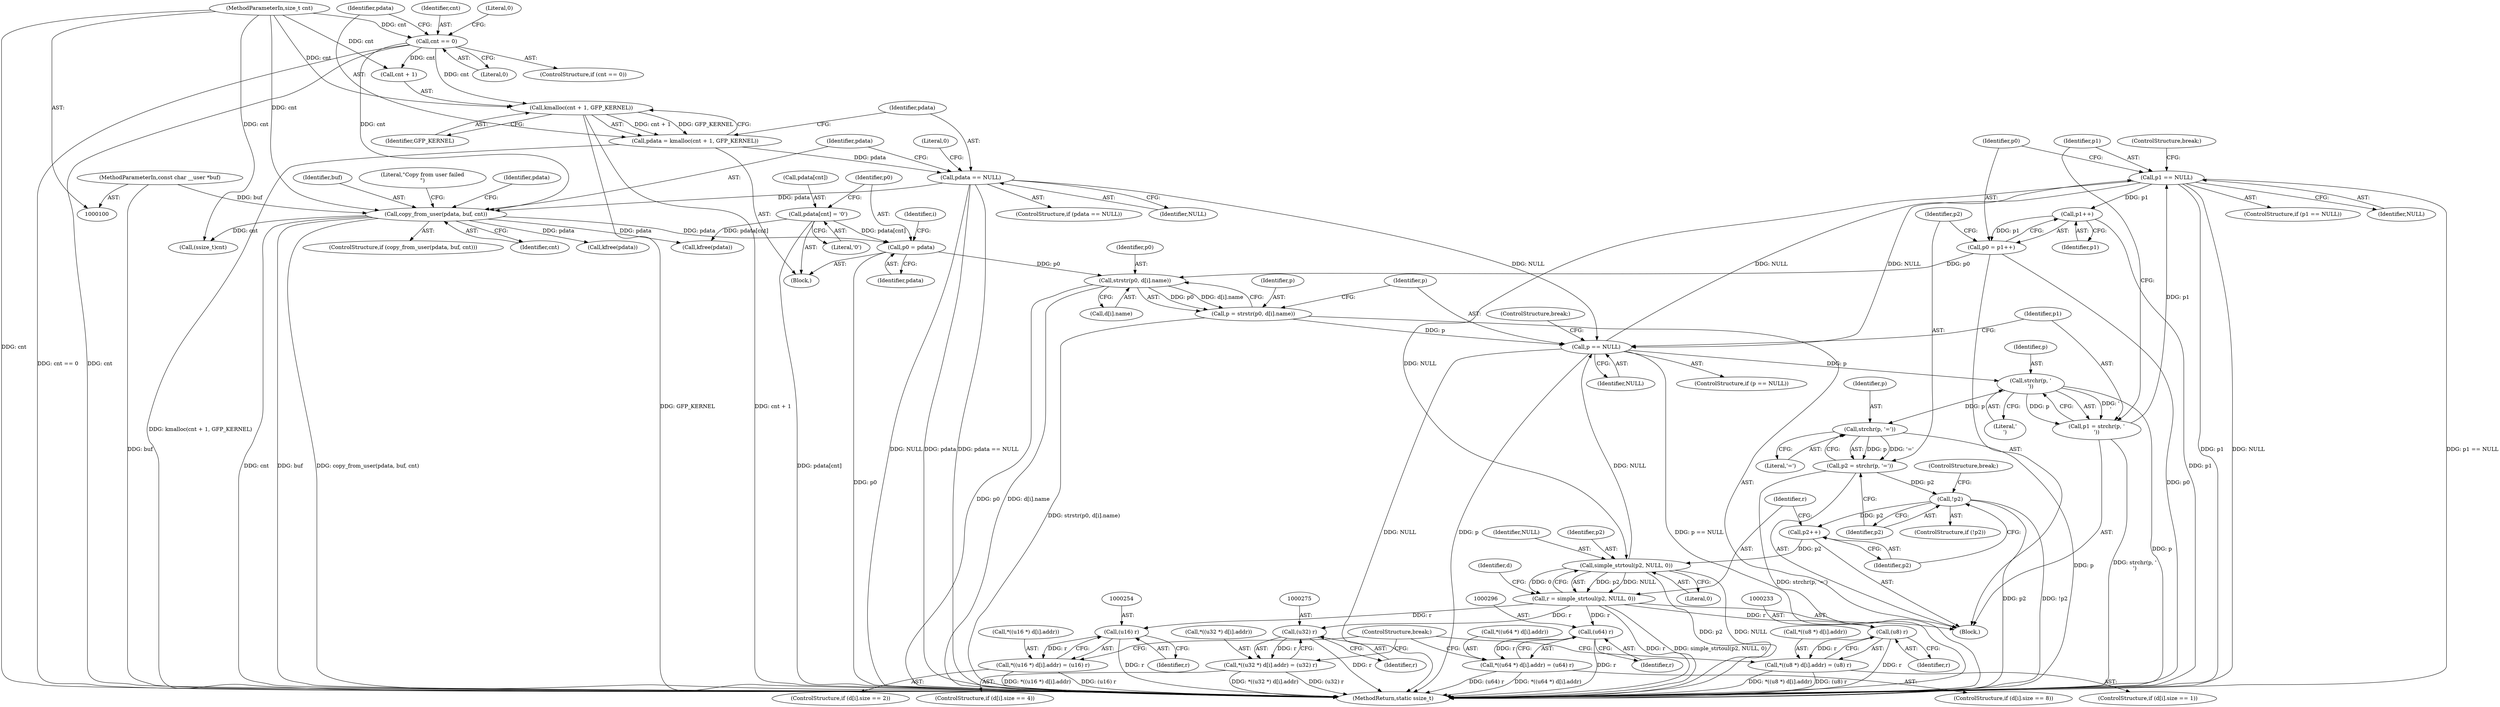 digraph "0_linux_a497e47d4aec37aaf8f13509f3ef3d1f6a717d88@pointer" {
"1000190" [label="(Call,p1 == NULL)"];
"1000184" [label="(Call,p1 = strchr(p, '\n'))"];
"1000186" [label="(Call,strchr(p, '\n'))"];
"1000180" [label="(Call,p == NULL)"];
"1000170" [label="(Call,p = strstr(p0, d[i].name))"];
"1000172" [label="(Call,strstr(p0, d[i].name))"];
"1000194" [label="(Call,p0 = p1++)"];
"1000196" [label="(Call,p1++)"];
"1000190" [label="(Call,p1 == NULL)"];
"1000155" [label="(Call,p0 = pdata)"];
"1000150" [label="(Call,pdata[cnt] = '\0')"];
"1000139" [label="(Call,copy_from_user(pdata, buf, cnt))"];
"1000133" [label="(Call,pdata == NULL)"];
"1000125" [label="(Call,pdata = kmalloc(cnt + 1, GFP_KERNEL))"];
"1000127" [label="(Call,kmalloc(cnt + 1, GFP_KERNEL))"];
"1000120" [label="(Call,cnt == 0)"];
"1000103" [label="(MethodParameterIn,size_t cnt)"];
"1000102" [label="(MethodParameterIn,const char __user *buf)"];
"1000211" [label="(Call,simple_strtoul(p2, NULL, 0))"];
"1000207" [label="(Call,p2++)"];
"1000204" [label="(Call,!p2)"];
"1000198" [label="(Call,p2 = strchr(p, '='))"];
"1000200" [label="(Call,strchr(p, '='))"];
"1000209" [label="(Call,r = simple_strtoul(p2, NULL, 0))"];
"1000232" [label="(Call,(u8) r)"];
"1000223" [label="(Call,*((u8 *) d[i].addr) = (u8) r)"];
"1000253" [label="(Call,(u16) r)"];
"1000244" [label="(Call,*((u16 *) d[i].addr) = (u16) r)"];
"1000274" [label="(Call,(u32) r)"];
"1000265" [label="(Call,*((u32 *) d[i].addr) = (u32) r)"];
"1000295" [label="(Call,(u64) r)"];
"1000286" [label="(Call,*((u64 *) d[i].addr) = (u64) r)"];
"1000189" [label="(ControlStructure,if (p1 == NULL))"];
"1000265" [label="(Call,*((u32 *) d[i].addr) = (u32) r)"];
"1000274" [label="(Call,(u32) r)"];
"1000199" [label="(Identifier,p2)"];
"1000197" [label="(Identifier,p1)"];
"1000298" [label="(ControlStructure,break;)"];
"1000120" [label="(Call,cnt == 0)"];
"1000295" [label="(Call,(u64) r)"];
"1000286" [label="(Call,*((u64 *) d[i].addr) = (u64) r)"];
"1000180" [label="(Call,p == NULL)"];
"1000127" [label="(Call,kmalloc(cnt + 1, GFP_KERNEL))"];
"1000207" [label="(Call,p2++)"];
"1000191" [label="(Identifier,p1)"];
"1000137" [label="(Literal,0)"];
"1000187" [label="(Identifier,p)"];
"1000131" [label="(Identifier,GFP_KERNEL)"];
"1000128" [label="(Call,cnt + 1)"];
"1000134" [label="(Identifier,pdata)"];
"1000139" [label="(Call,copy_from_user(pdata, buf, cnt))"];
"1000122" [label="(Literal,0)"];
"1000154" [label="(Literal,'\0')"];
"1000103" [label="(MethodParameterIn,size_t cnt)"];
"1000188" [label="(Literal,'\n')"];
"1000206" [label="(ControlStructure,break;)"];
"1000125" [label="(Call,pdata = kmalloc(cnt + 1, GFP_KERNEL))"];
"1000102" [label="(MethodParameterIn,const char __user *buf)"];
"1000204" [label="(Call,!p2)"];
"1000182" [label="(Identifier,NULL)"];
"1000179" [label="(ControlStructure,if (p == NULL))"];
"1000232" [label="(Call,(u8) r)"];
"1000297" [label="(Identifier,r)"];
"1000266" [label="(Call,*((u32 *) d[i].addr))"];
"1000212" [label="(Identifier,p2)"];
"1000205" [label="(Identifier,p2)"];
"1000174" [label="(Call,d[i].name)"];
"1000253" [label="(Call,(u16) r)"];
"1000236" [label="(ControlStructure,if (d[i].size == 2))"];
"1000255" [label="(Identifier,r)"];
"1000173" [label="(Identifier,p0)"];
"1000150" [label="(Call,pdata[cnt] = '\0')"];
"1000200" [label="(Call,strchr(p, '='))"];
"1000224" [label="(Call,*((u8 *) d[i].addr))"];
"1000172" [label="(Call,strstr(p0, d[i].name))"];
"1000201" [label="(Identifier,p)"];
"1000234" [label="(Identifier,r)"];
"1000209" [label="(Call,r = simple_strtoul(p2, NULL, 0))"];
"1000169" [label="(Block,)"];
"1000160" [label="(Identifier,i)"];
"1000126" [label="(Identifier,pdata)"];
"1000132" [label="(ControlStructure,if (pdata == NULL))"];
"1000105" [label="(Block,)"];
"1000140" [label="(Identifier,pdata)"];
"1000184" [label="(Call,p1 = strchr(p, '\n'))"];
"1000142" [label="(Identifier,cnt)"];
"1000244" [label="(Call,*((u16 *) d[i].addr) = (u16) r)"];
"1000151" [label="(Call,pdata[cnt])"];
"1000133" [label="(Call,pdata == NULL)"];
"1000141" [label="(Identifier,buf)"];
"1000193" [label="(ControlStructure,break;)"];
"1000276" [label="(Identifier,r)"];
"1000300" [label="(Call,kfree(pdata))"];
"1000190" [label="(Call,p1 == NULL)"];
"1000186" [label="(Call,strchr(p, '\n'))"];
"1000208" [label="(Identifier,p2)"];
"1000156" [label="(Identifier,p0)"];
"1000257" [label="(ControlStructure,if (d[i].size == 4))"];
"1000211" [label="(Call,simple_strtoul(p2, NULL, 0))"];
"1000198" [label="(Call,p2 = strchr(p, '='))"];
"1000192" [label="(Identifier,NULL)"];
"1000183" [label="(ControlStructure,break;)"];
"1000195" [label="(Identifier,p0)"];
"1000210" [label="(Identifier,r)"];
"1000185" [label="(Identifier,p1)"];
"1000214" [label="(Literal,0)"];
"1000203" [label="(ControlStructure,if (!p2))"];
"1000155" [label="(Call,p0 = pdata)"];
"1000202" [label="(Literal,'=')"];
"1000171" [label="(Identifier,p)"];
"1000146" [label="(Call,kfree(pdata))"];
"1000138" [label="(ControlStructure,if (copy_from_user(pdata, buf, cnt)))"];
"1000219" [label="(Identifier,d)"];
"1000170" [label="(Call,p = strstr(p0, d[i].name))"];
"1000145" [label="(Literal,\"Copy from user failed\n\")"];
"1000223" [label="(Call,*((u8 *) d[i].addr) = (u8) r)"];
"1000303" [label="(Call,(ssize_t)cnt)"];
"1000157" [label="(Identifier,pdata)"];
"1000278" [label="(ControlStructure,if (d[i].size == 8))"];
"1000194" [label="(Call,p0 = p1++)"];
"1000196" [label="(Call,p1++)"];
"1000119" [label="(ControlStructure,if (cnt == 0))"];
"1000124" [label="(Literal,0)"];
"1000213" [label="(Identifier,NULL)"];
"1000135" [label="(Identifier,NULL)"];
"1000152" [label="(Identifier,pdata)"];
"1000306" [label="(MethodReturn,static ssize_t)"];
"1000287" [label="(Call,*((u64 *) d[i].addr))"];
"1000181" [label="(Identifier,p)"];
"1000245" [label="(Call,*((u16 *) d[i].addr))"];
"1000215" [label="(ControlStructure,if (d[i].size == 1))"];
"1000121" [label="(Identifier,cnt)"];
"1000190" -> "1000189"  [label="AST: "];
"1000190" -> "1000192"  [label="CFG: "];
"1000191" -> "1000190"  [label="AST: "];
"1000192" -> "1000190"  [label="AST: "];
"1000193" -> "1000190"  [label="CFG: "];
"1000195" -> "1000190"  [label="CFG: "];
"1000190" -> "1000306"  [label="DDG: p1 == NULL"];
"1000190" -> "1000306"  [label="DDG: p1"];
"1000190" -> "1000306"  [label="DDG: NULL"];
"1000190" -> "1000180"  [label="DDG: NULL"];
"1000184" -> "1000190"  [label="DDG: p1"];
"1000180" -> "1000190"  [label="DDG: NULL"];
"1000190" -> "1000196"  [label="DDG: p1"];
"1000190" -> "1000211"  [label="DDG: NULL"];
"1000184" -> "1000169"  [label="AST: "];
"1000184" -> "1000186"  [label="CFG: "];
"1000185" -> "1000184"  [label="AST: "];
"1000186" -> "1000184"  [label="AST: "];
"1000191" -> "1000184"  [label="CFG: "];
"1000184" -> "1000306"  [label="DDG: strchr(p, '\n')"];
"1000186" -> "1000184"  [label="DDG: p"];
"1000186" -> "1000184"  [label="DDG: '\n'"];
"1000186" -> "1000188"  [label="CFG: "];
"1000187" -> "1000186"  [label="AST: "];
"1000188" -> "1000186"  [label="AST: "];
"1000186" -> "1000306"  [label="DDG: p"];
"1000180" -> "1000186"  [label="DDG: p"];
"1000186" -> "1000200"  [label="DDG: p"];
"1000180" -> "1000179"  [label="AST: "];
"1000180" -> "1000182"  [label="CFG: "];
"1000181" -> "1000180"  [label="AST: "];
"1000182" -> "1000180"  [label="AST: "];
"1000183" -> "1000180"  [label="CFG: "];
"1000185" -> "1000180"  [label="CFG: "];
"1000180" -> "1000306"  [label="DDG: NULL"];
"1000180" -> "1000306"  [label="DDG: p"];
"1000180" -> "1000306"  [label="DDG: p == NULL"];
"1000170" -> "1000180"  [label="DDG: p"];
"1000211" -> "1000180"  [label="DDG: NULL"];
"1000133" -> "1000180"  [label="DDG: NULL"];
"1000170" -> "1000169"  [label="AST: "];
"1000170" -> "1000172"  [label="CFG: "];
"1000171" -> "1000170"  [label="AST: "];
"1000172" -> "1000170"  [label="AST: "];
"1000181" -> "1000170"  [label="CFG: "];
"1000170" -> "1000306"  [label="DDG: strstr(p0, d[i].name)"];
"1000172" -> "1000170"  [label="DDG: p0"];
"1000172" -> "1000170"  [label="DDG: d[i].name"];
"1000172" -> "1000174"  [label="CFG: "];
"1000173" -> "1000172"  [label="AST: "];
"1000174" -> "1000172"  [label="AST: "];
"1000172" -> "1000306"  [label="DDG: d[i].name"];
"1000172" -> "1000306"  [label="DDG: p0"];
"1000194" -> "1000172"  [label="DDG: p0"];
"1000155" -> "1000172"  [label="DDG: p0"];
"1000194" -> "1000169"  [label="AST: "];
"1000194" -> "1000196"  [label="CFG: "];
"1000195" -> "1000194"  [label="AST: "];
"1000196" -> "1000194"  [label="AST: "];
"1000199" -> "1000194"  [label="CFG: "];
"1000194" -> "1000306"  [label="DDG: p0"];
"1000196" -> "1000194"  [label="DDG: p1"];
"1000196" -> "1000197"  [label="CFG: "];
"1000197" -> "1000196"  [label="AST: "];
"1000196" -> "1000306"  [label="DDG: p1"];
"1000155" -> "1000105"  [label="AST: "];
"1000155" -> "1000157"  [label="CFG: "];
"1000156" -> "1000155"  [label="AST: "];
"1000157" -> "1000155"  [label="AST: "];
"1000160" -> "1000155"  [label="CFG: "];
"1000155" -> "1000306"  [label="DDG: p0"];
"1000150" -> "1000155"  [label="DDG: pdata[cnt]"];
"1000139" -> "1000155"  [label="DDG: pdata"];
"1000150" -> "1000105"  [label="AST: "];
"1000150" -> "1000154"  [label="CFG: "];
"1000151" -> "1000150"  [label="AST: "];
"1000154" -> "1000150"  [label="AST: "];
"1000156" -> "1000150"  [label="CFG: "];
"1000150" -> "1000306"  [label="DDG: pdata[cnt]"];
"1000150" -> "1000300"  [label="DDG: pdata[cnt]"];
"1000139" -> "1000138"  [label="AST: "];
"1000139" -> "1000142"  [label="CFG: "];
"1000140" -> "1000139"  [label="AST: "];
"1000141" -> "1000139"  [label="AST: "];
"1000142" -> "1000139"  [label="AST: "];
"1000145" -> "1000139"  [label="CFG: "];
"1000152" -> "1000139"  [label="CFG: "];
"1000139" -> "1000306"  [label="DDG: cnt"];
"1000139" -> "1000306"  [label="DDG: buf"];
"1000139" -> "1000306"  [label="DDG: copy_from_user(pdata, buf, cnt)"];
"1000133" -> "1000139"  [label="DDG: pdata"];
"1000102" -> "1000139"  [label="DDG: buf"];
"1000103" -> "1000139"  [label="DDG: cnt"];
"1000120" -> "1000139"  [label="DDG: cnt"];
"1000139" -> "1000146"  [label="DDG: pdata"];
"1000139" -> "1000300"  [label="DDG: pdata"];
"1000139" -> "1000303"  [label="DDG: cnt"];
"1000133" -> "1000132"  [label="AST: "];
"1000133" -> "1000135"  [label="CFG: "];
"1000134" -> "1000133"  [label="AST: "];
"1000135" -> "1000133"  [label="AST: "];
"1000137" -> "1000133"  [label="CFG: "];
"1000140" -> "1000133"  [label="CFG: "];
"1000133" -> "1000306"  [label="DDG: pdata"];
"1000133" -> "1000306"  [label="DDG: pdata == NULL"];
"1000133" -> "1000306"  [label="DDG: NULL"];
"1000125" -> "1000133"  [label="DDG: pdata"];
"1000125" -> "1000105"  [label="AST: "];
"1000125" -> "1000127"  [label="CFG: "];
"1000126" -> "1000125"  [label="AST: "];
"1000127" -> "1000125"  [label="AST: "];
"1000134" -> "1000125"  [label="CFG: "];
"1000125" -> "1000306"  [label="DDG: kmalloc(cnt + 1, GFP_KERNEL)"];
"1000127" -> "1000125"  [label="DDG: cnt + 1"];
"1000127" -> "1000125"  [label="DDG: GFP_KERNEL"];
"1000127" -> "1000131"  [label="CFG: "];
"1000128" -> "1000127"  [label="AST: "];
"1000131" -> "1000127"  [label="AST: "];
"1000127" -> "1000306"  [label="DDG: cnt + 1"];
"1000127" -> "1000306"  [label="DDG: GFP_KERNEL"];
"1000120" -> "1000127"  [label="DDG: cnt"];
"1000103" -> "1000127"  [label="DDG: cnt"];
"1000120" -> "1000119"  [label="AST: "];
"1000120" -> "1000122"  [label="CFG: "];
"1000121" -> "1000120"  [label="AST: "];
"1000122" -> "1000120"  [label="AST: "];
"1000124" -> "1000120"  [label="CFG: "];
"1000126" -> "1000120"  [label="CFG: "];
"1000120" -> "1000306"  [label="DDG: cnt"];
"1000120" -> "1000306"  [label="DDG: cnt == 0"];
"1000103" -> "1000120"  [label="DDG: cnt"];
"1000120" -> "1000128"  [label="DDG: cnt"];
"1000103" -> "1000100"  [label="AST: "];
"1000103" -> "1000306"  [label="DDG: cnt"];
"1000103" -> "1000128"  [label="DDG: cnt"];
"1000103" -> "1000303"  [label="DDG: cnt"];
"1000102" -> "1000100"  [label="AST: "];
"1000102" -> "1000306"  [label="DDG: buf"];
"1000211" -> "1000209"  [label="AST: "];
"1000211" -> "1000214"  [label="CFG: "];
"1000212" -> "1000211"  [label="AST: "];
"1000213" -> "1000211"  [label="AST: "];
"1000214" -> "1000211"  [label="AST: "];
"1000209" -> "1000211"  [label="CFG: "];
"1000211" -> "1000306"  [label="DDG: p2"];
"1000211" -> "1000306"  [label="DDG: NULL"];
"1000211" -> "1000209"  [label="DDG: p2"];
"1000211" -> "1000209"  [label="DDG: NULL"];
"1000211" -> "1000209"  [label="DDG: 0"];
"1000207" -> "1000211"  [label="DDG: p2"];
"1000207" -> "1000169"  [label="AST: "];
"1000207" -> "1000208"  [label="CFG: "];
"1000208" -> "1000207"  [label="AST: "];
"1000210" -> "1000207"  [label="CFG: "];
"1000204" -> "1000207"  [label="DDG: p2"];
"1000204" -> "1000203"  [label="AST: "];
"1000204" -> "1000205"  [label="CFG: "];
"1000205" -> "1000204"  [label="AST: "];
"1000206" -> "1000204"  [label="CFG: "];
"1000208" -> "1000204"  [label="CFG: "];
"1000204" -> "1000306"  [label="DDG: p2"];
"1000204" -> "1000306"  [label="DDG: !p2"];
"1000198" -> "1000204"  [label="DDG: p2"];
"1000198" -> "1000169"  [label="AST: "];
"1000198" -> "1000200"  [label="CFG: "];
"1000199" -> "1000198"  [label="AST: "];
"1000200" -> "1000198"  [label="AST: "];
"1000205" -> "1000198"  [label="CFG: "];
"1000198" -> "1000306"  [label="DDG: strchr(p, '=')"];
"1000200" -> "1000198"  [label="DDG: p"];
"1000200" -> "1000198"  [label="DDG: '='"];
"1000200" -> "1000202"  [label="CFG: "];
"1000201" -> "1000200"  [label="AST: "];
"1000202" -> "1000200"  [label="AST: "];
"1000200" -> "1000306"  [label="DDG: p"];
"1000209" -> "1000169"  [label="AST: "];
"1000210" -> "1000209"  [label="AST: "];
"1000219" -> "1000209"  [label="CFG: "];
"1000209" -> "1000306"  [label="DDG: r"];
"1000209" -> "1000306"  [label="DDG: simple_strtoul(p2, NULL, 0)"];
"1000209" -> "1000232"  [label="DDG: r"];
"1000209" -> "1000253"  [label="DDG: r"];
"1000209" -> "1000274"  [label="DDG: r"];
"1000209" -> "1000295"  [label="DDG: r"];
"1000232" -> "1000223"  [label="AST: "];
"1000232" -> "1000234"  [label="CFG: "];
"1000233" -> "1000232"  [label="AST: "];
"1000234" -> "1000232"  [label="AST: "];
"1000223" -> "1000232"  [label="CFG: "];
"1000232" -> "1000306"  [label="DDG: r"];
"1000232" -> "1000223"  [label="DDG: r"];
"1000223" -> "1000215"  [label="AST: "];
"1000224" -> "1000223"  [label="AST: "];
"1000298" -> "1000223"  [label="CFG: "];
"1000223" -> "1000306"  [label="DDG: (u8) r"];
"1000223" -> "1000306"  [label="DDG: *((u8 *) d[i].addr)"];
"1000253" -> "1000244"  [label="AST: "];
"1000253" -> "1000255"  [label="CFG: "];
"1000254" -> "1000253"  [label="AST: "];
"1000255" -> "1000253"  [label="AST: "];
"1000244" -> "1000253"  [label="CFG: "];
"1000253" -> "1000306"  [label="DDG: r"];
"1000253" -> "1000244"  [label="DDG: r"];
"1000244" -> "1000236"  [label="AST: "];
"1000245" -> "1000244"  [label="AST: "];
"1000298" -> "1000244"  [label="CFG: "];
"1000244" -> "1000306"  [label="DDG: (u16) r"];
"1000244" -> "1000306"  [label="DDG: *((u16 *) d[i].addr)"];
"1000274" -> "1000265"  [label="AST: "];
"1000274" -> "1000276"  [label="CFG: "];
"1000275" -> "1000274"  [label="AST: "];
"1000276" -> "1000274"  [label="AST: "];
"1000265" -> "1000274"  [label="CFG: "];
"1000274" -> "1000306"  [label="DDG: r"];
"1000274" -> "1000265"  [label="DDG: r"];
"1000265" -> "1000257"  [label="AST: "];
"1000266" -> "1000265"  [label="AST: "];
"1000298" -> "1000265"  [label="CFG: "];
"1000265" -> "1000306"  [label="DDG: (u32) r"];
"1000265" -> "1000306"  [label="DDG: *((u32 *) d[i].addr)"];
"1000295" -> "1000286"  [label="AST: "];
"1000295" -> "1000297"  [label="CFG: "];
"1000296" -> "1000295"  [label="AST: "];
"1000297" -> "1000295"  [label="AST: "];
"1000286" -> "1000295"  [label="CFG: "];
"1000295" -> "1000306"  [label="DDG: r"];
"1000295" -> "1000286"  [label="DDG: r"];
"1000286" -> "1000278"  [label="AST: "];
"1000287" -> "1000286"  [label="AST: "];
"1000298" -> "1000286"  [label="CFG: "];
"1000286" -> "1000306"  [label="DDG: *((u64 *) d[i].addr)"];
"1000286" -> "1000306"  [label="DDG: (u64) r"];
}
